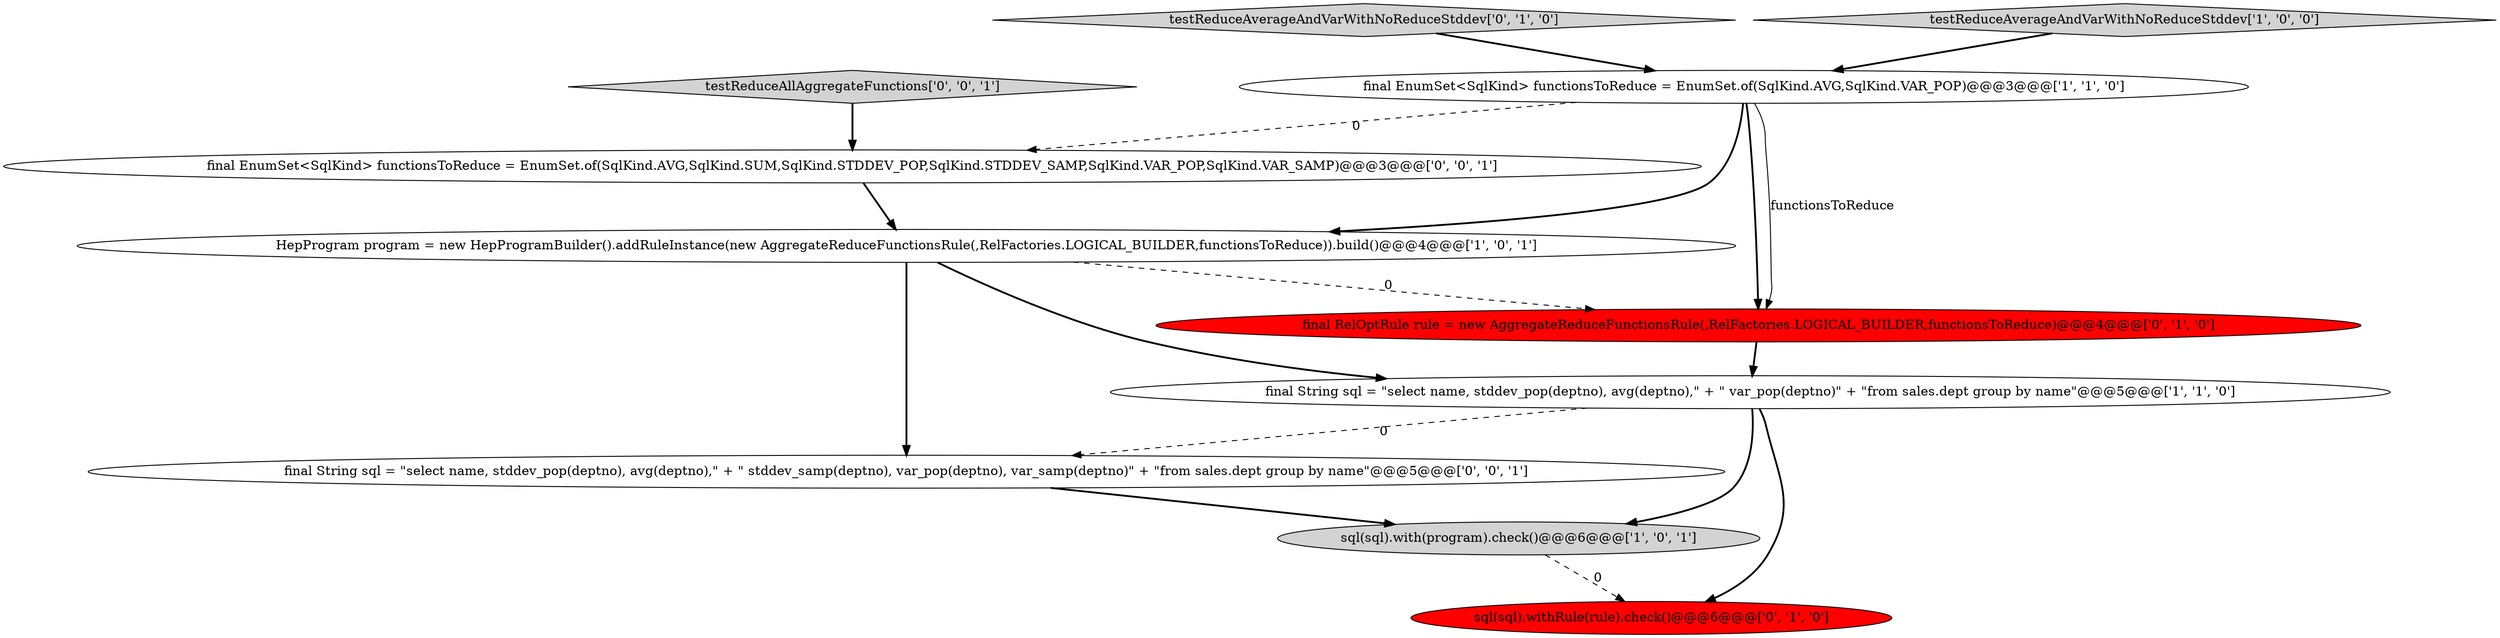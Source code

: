 digraph {
4 [style = filled, label = "sql(sql).with(program).check()@@@6@@@['1', '0', '1']", fillcolor = lightgray, shape = ellipse image = "AAA0AAABBB1BBB"];
8 [style = filled, label = "final EnumSet<SqlKind> functionsToReduce = EnumSet.of(SqlKind.AVG,SqlKind.SUM,SqlKind.STDDEV_POP,SqlKind.STDDEV_SAMP,SqlKind.VAR_POP,SqlKind.VAR_SAMP)@@@3@@@['0', '0', '1']", fillcolor = white, shape = ellipse image = "AAA0AAABBB3BBB"];
9 [style = filled, label = "final String sql = \"select name, stddev_pop(deptno), avg(deptno),\" + \" stddev_samp(deptno), var_pop(deptno), var_samp(deptno)\" + \"from sales.dept group by name\"@@@5@@@['0', '0', '1']", fillcolor = white, shape = ellipse image = "AAA0AAABBB3BBB"];
10 [style = filled, label = "testReduceAllAggregateFunctions['0', '0', '1']", fillcolor = lightgray, shape = diamond image = "AAA0AAABBB3BBB"];
6 [style = filled, label = "sql(sql).withRule(rule).check()@@@6@@@['0', '1', '0']", fillcolor = red, shape = ellipse image = "AAA1AAABBB2BBB"];
7 [style = filled, label = "testReduceAverageAndVarWithNoReduceStddev['0', '1', '0']", fillcolor = lightgray, shape = diamond image = "AAA0AAABBB2BBB"];
2 [style = filled, label = "final EnumSet<SqlKind> functionsToReduce = EnumSet.of(SqlKind.AVG,SqlKind.VAR_POP)@@@3@@@['1', '1', '0']", fillcolor = white, shape = ellipse image = "AAA0AAABBB1BBB"];
0 [style = filled, label = "final String sql = \"select name, stddev_pop(deptno), avg(deptno),\" + \" var_pop(deptno)\" + \"from sales.dept group by name\"@@@5@@@['1', '1', '0']", fillcolor = white, shape = ellipse image = "AAA0AAABBB1BBB"];
3 [style = filled, label = "testReduceAverageAndVarWithNoReduceStddev['1', '0', '0']", fillcolor = lightgray, shape = diamond image = "AAA0AAABBB1BBB"];
1 [style = filled, label = "HepProgram program = new HepProgramBuilder().addRuleInstance(new AggregateReduceFunctionsRule(,RelFactories.LOGICAL_BUILDER,functionsToReduce)).build()@@@4@@@['1', '0', '1']", fillcolor = white, shape = ellipse image = "AAA0AAABBB1BBB"];
5 [style = filled, label = "final RelOptRule rule = new AggregateReduceFunctionsRule(,RelFactories.LOGICAL_BUILDER,functionsToReduce)@@@4@@@['0', '1', '0']", fillcolor = red, shape = ellipse image = "AAA1AAABBB2BBB"];
8->1 [style = bold, label=""];
1->0 [style = bold, label=""];
1->5 [style = dashed, label="0"];
0->9 [style = dashed, label="0"];
3->2 [style = bold, label=""];
5->0 [style = bold, label=""];
10->8 [style = bold, label=""];
4->6 [style = dashed, label="0"];
0->4 [style = bold, label=""];
0->6 [style = bold, label=""];
7->2 [style = bold, label=""];
2->8 [style = dashed, label="0"];
2->1 [style = bold, label=""];
1->9 [style = bold, label=""];
9->4 [style = bold, label=""];
2->5 [style = bold, label=""];
2->5 [style = solid, label="functionsToReduce"];
}
